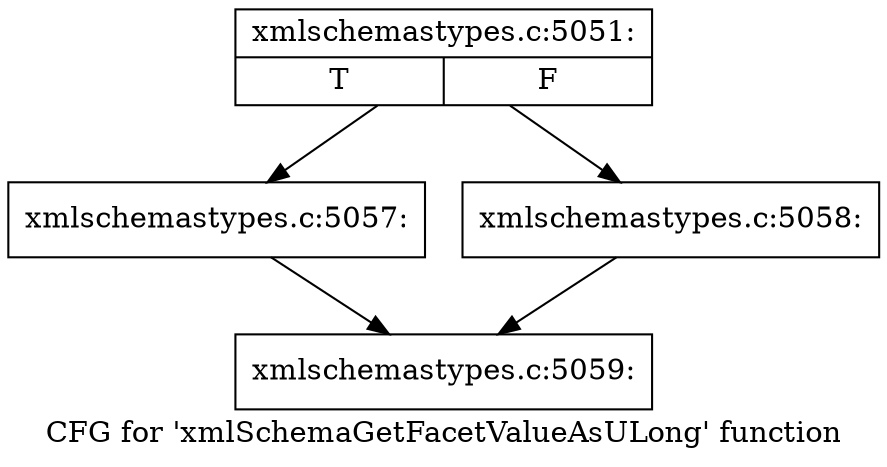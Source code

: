 digraph "CFG for 'xmlSchemaGetFacetValueAsULong' function" {
	label="CFG for 'xmlSchemaGetFacetValueAsULong' function";

	Node0x55c9730 [shape=record,label="{xmlschemastypes.c:5051:|{<s0>T|<s1>F}}"];
	Node0x55c9730 -> Node0x5453740;
	Node0x55c9730 -> Node0x55cb090;
	Node0x5453740 [shape=record,label="{xmlschemastypes.c:5057:}"];
	Node0x5453740 -> Node0x55cb510;
	Node0x55cb090 [shape=record,label="{xmlschemastypes.c:5058:}"];
	Node0x55cb090 -> Node0x55cb510;
	Node0x55cb510 [shape=record,label="{xmlschemastypes.c:5059:}"];
}
